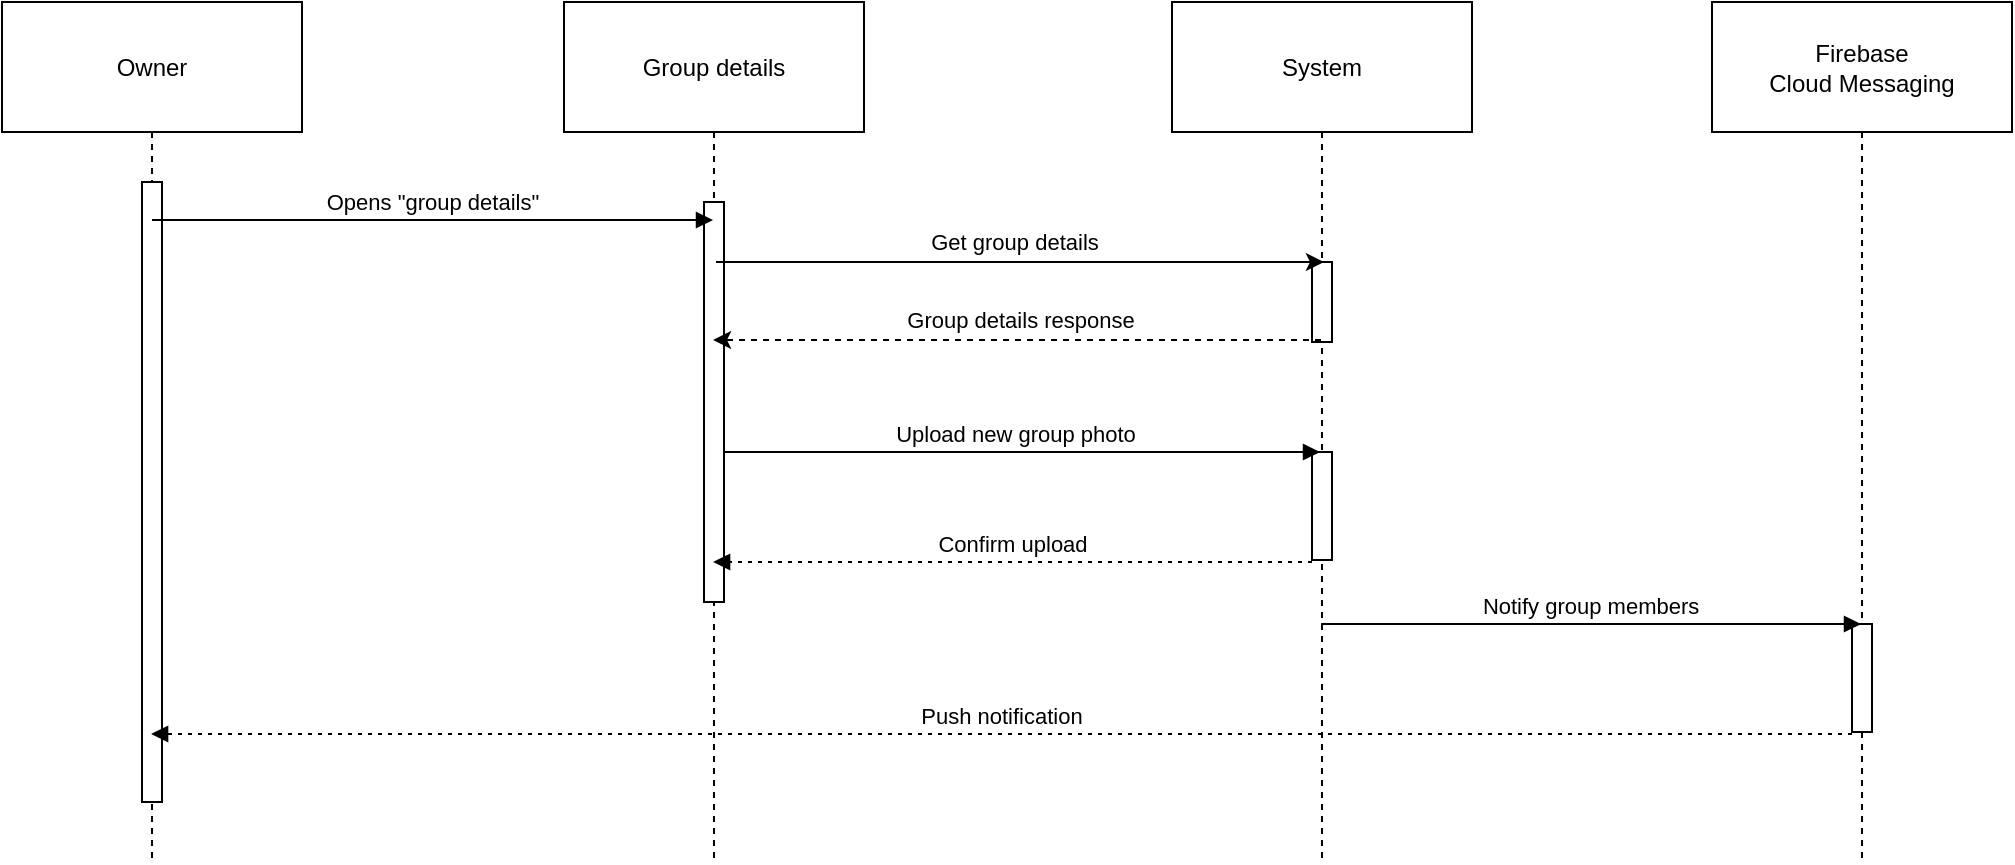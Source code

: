 <mxfile>
    <diagram name="Strona-1" id="57ySakz9BWc4AJKgYZRM">
        <mxGraphModel dx="1084" dy="787" grid="1" gridSize="10" guides="1" tooltips="1" connect="1" arrows="1" fold="1" page="1" pageScale="1" pageWidth="827" pageHeight="1169" math="0" shadow="0">
            <root>
                <mxCell id="0"/>
                <mxCell id="1" parent="0"/>
                <mxCell id="2" value="Owner" style="shape=umlLifeline;perimeter=lifelinePerimeter;whiteSpace=wrap;container=1;dropTarget=0;collapsible=0;recursiveResize=0;outlineConnect=0;portConstraint=eastwest;newEdgeStyle={&quot;edgeStyle&quot;:&quot;elbowEdgeStyle&quot;,&quot;elbow&quot;:&quot;vertical&quot;,&quot;curved&quot;:0,&quot;rounded&quot;:0};size=65;fillColor=default;" parent="1" vertex="1">
                    <mxGeometry width="150" height="430" as="geometry"/>
                </mxCell>
                <mxCell id="3" value="Group details" style="shape=umlLifeline;perimeter=lifelinePerimeter;whiteSpace=wrap;container=1;dropTarget=0;collapsible=0;recursiveResize=0;outlineConnect=0;portConstraint=eastwest;newEdgeStyle={&quot;edgeStyle&quot;:&quot;elbowEdgeStyle&quot;,&quot;elbow&quot;:&quot;vertical&quot;,&quot;curved&quot;:0,&quot;rounded&quot;:0};size=65;fillColor=default;" parent="1" vertex="1">
                    <mxGeometry x="281" width="150" height="430" as="geometry"/>
                </mxCell>
                <mxCell id="4" value="System" style="shape=umlLifeline;perimeter=lifelinePerimeter;whiteSpace=wrap;container=1;dropTarget=0;collapsible=0;recursiveResize=0;outlineConnect=0;portConstraint=eastwest;newEdgeStyle={&quot;edgeStyle&quot;:&quot;elbowEdgeStyle&quot;,&quot;elbow&quot;:&quot;vertical&quot;,&quot;curved&quot;:0,&quot;rounded&quot;:0};size=65;fillColor=default;" parent="1" vertex="1">
                    <mxGeometry x="585" width="150" height="430" as="geometry"/>
                </mxCell>
                <mxCell id="6" value="" style="points=[];perimeter=orthogonalPerimeter;outlineConnect=0;targetShapes=umlLifeline;portConstraint=eastwest;newEdgeStyle={&quot;edgeStyle&quot;:&quot;elbowEdgeStyle&quot;,&quot;elbow&quot;:&quot;vertical&quot;,&quot;curved&quot;:0,&quot;rounded&quot;:0}" parent="4" vertex="1">
                    <mxGeometry x="70" y="225" width="10" height="54" as="geometry"/>
                </mxCell>
                <mxCell id="ykxgVlXGfNpSxZ2Vyi8j-18" value="" style="points=[];perimeter=orthogonalPerimeter;outlineConnect=0;targetShapes=umlLifeline;portConstraint=eastwest;newEdgeStyle={&quot;edgeStyle&quot;:&quot;elbowEdgeStyle&quot;,&quot;elbow&quot;:&quot;vertical&quot;,&quot;curved&quot;:0,&quot;rounded&quot;:0}" parent="4" vertex="1">
                    <mxGeometry x="70" y="130" width="10" height="40" as="geometry"/>
                </mxCell>
                <mxCell id="5" value="Firebase&#10;Cloud Messaging" style="shape=umlLifeline;perimeter=lifelinePerimeter;whiteSpace=wrap;container=1;dropTarget=0;collapsible=0;recursiveResize=0;outlineConnect=0;portConstraint=eastwest;newEdgeStyle={&quot;edgeStyle&quot;:&quot;elbowEdgeStyle&quot;,&quot;elbow&quot;:&quot;vertical&quot;,&quot;curved&quot;:0,&quot;rounded&quot;:0};size=65;fillColor=default;" parent="1" vertex="1">
                    <mxGeometry x="855" width="150" height="430" as="geometry"/>
                </mxCell>
                <mxCell id="7" value="" style="points=[];perimeter=orthogonalPerimeter;outlineConnect=0;targetShapes=umlLifeline;portConstraint=eastwest;newEdgeStyle={&quot;edgeStyle&quot;:&quot;elbowEdgeStyle&quot;,&quot;elbow&quot;:&quot;vertical&quot;,&quot;curved&quot;:0,&quot;rounded&quot;:0}" parent="5" vertex="1">
                    <mxGeometry x="70" y="311" width="10" height="54" as="geometry"/>
                </mxCell>
                <mxCell id="9" value="Upload new group photo" style="verticalAlign=bottom;edgeStyle=elbowEdgeStyle;elbow=vertical;curved=0;rounded=0;endArrow=block;labelBackgroundColor=none;" parent="1" edge="1">
                    <mxGeometry relative="1" as="geometry">
                        <Array as="points">
                            <mxPoint x="599.45" y="225"/>
                            <mxPoint x="516.45" y="198"/>
                        </Array>
                        <mxPoint x="354.998" y="225" as="sourcePoint"/>
                        <mxPoint x="659" y="225" as="targetPoint"/>
                    </mxGeometry>
                </mxCell>
                <mxCell id="11" value="Notify group members" style="verticalAlign=bottom;edgeStyle=elbowEdgeStyle;elbow=vertical;curved=0;rounded=0;endArrow=block;labelBackgroundColor=none;" parent="1" target="5" edge="1">
                    <mxGeometry relative="1" as="geometry">
                        <Array as="points">
                            <mxPoint x="802" y="311"/>
                        </Array>
                        <mxPoint x="659.548" y="311" as="sourcePoint"/>
                        <mxPoint x="930" y="351" as="targetPoint"/>
                    </mxGeometry>
                </mxCell>
                <mxCell id="13" value="" style="html=1;points=[];perimeter=orthogonalPerimeter;fillColor=default;" vertex="1" parent="1">
                    <mxGeometry x="70" y="90" width="10" height="310" as="geometry"/>
                </mxCell>
                <mxCell id="14" value="" style="html=1;points=[];perimeter=orthogonalPerimeter;fillColor=default;" vertex="1" parent="1">
                    <mxGeometry x="351" y="100" width="10" height="200" as="geometry"/>
                </mxCell>
                <mxCell id="ykxgVlXGfNpSxZ2Vyi8j-15" value="" style="endArrow=classic;html=1;rounded=0;dashed=1;" parent="1" edge="1">
                    <mxGeometry width="50" height="50" relative="1" as="geometry">
                        <mxPoint x="659.5" y="169.0" as="sourcePoint"/>
                        <mxPoint x="355.548" y="169.0" as="targetPoint"/>
                    </mxGeometry>
                </mxCell>
                <mxCell id="ykxgVlXGfNpSxZ2Vyi8j-17" value="Group details response" style="edgeLabel;html=1;align=center;verticalAlign=middle;resizable=0;points=[];labelBackgroundColor=none;" parent="ykxgVlXGfNpSxZ2Vyi8j-15" vertex="1" connectable="0">
                    <mxGeometry x="-0.032" y="-10" relative="1" as="geometry">
                        <mxPoint x="-4" as="offset"/>
                    </mxGeometry>
                </mxCell>
                <mxCell id="ykxgVlXGfNpSxZ2Vyi8j-12" value="" style="endArrow=classic;html=1;rounded=0;" parent="1" edge="1">
                    <mxGeometry width="50" height="50" relative="1" as="geometry">
                        <mxPoint x="356.998" y="130.0" as="sourcePoint"/>
                        <mxPoint x="660.95" y="130.0" as="targetPoint"/>
                    </mxGeometry>
                </mxCell>
                <mxCell id="ykxgVlXGfNpSxZ2Vyi8j-14" value="Get group details" style="edgeLabel;html=1;align=center;verticalAlign=middle;resizable=0;points=[];fontColor=default;labelBackgroundColor=none;" parent="ykxgVlXGfNpSxZ2Vyi8j-12" vertex="1" connectable="0">
                    <mxGeometry x="-0.129" y="10" relative="1" as="geometry">
                        <mxPoint x="16" as="offset"/>
                    </mxGeometry>
                </mxCell>
                <mxCell id="8" value="Opens &quot;group details&quot;" style="verticalAlign=bottom;edgeStyle=elbowEdgeStyle;elbow=vertical;curved=0;rounded=0;endArrow=block;labelBackgroundColor=none;" parent="1" source="2" target="3" edge="1">
                    <mxGeometry relative="1" as="geometry">
                        <Array as="points">
                            <mxPoint x="222" y="109"/>
                        </Array>
                    </mxGeometry>
                </mxCell>
                <mxCell id="10" value="Confirm upload" style="verticalAlign=bottom;edgeStyle=elbowEdgeStyle;elbow=vertical;curved=0;rounded=0;dashed=1;dashPattern=2 3;endArrow=block;labelBackgroundColor=none;" parent="1" edge="1">
                    <mxGeometry relative="1" as="geometry">
                        <Array as="points">
                            <mxPoint x="520" y="280"/>
                        </Array>
                        <mxPoint x="655" y="280" as="sourcePoint"/>
                        <mxPoint x="355.548" y="280" as="targetPoint"/>
                    </mxGeometry>
                </mxCell>
                <mxCell id="12" value="Push notification" style="verticalAlign=bottom;edgeStyle=elbowEdgeStyle;elbow=vertical;curved=0;rounded=0;dashed=1;dashPattern=2 3;endArrow=block;labelBackgroundColor=none;" parent="1" edge="1">
                    <mxGeometry relative="1" as="geometry">
                        <Array as="points">
                            <mxPoint x="512" y="366"/>
                        </Array>
                        <mxPoint x="925" y="366" as="sourcePoint"/>
                        <mxPoint x="74.548" y="366" as="targetPoint"/>
                    </mxGeometry>
                </mxCell>
            </root>
        </mxGraphModel>
    </diagram>
</mxfile>
